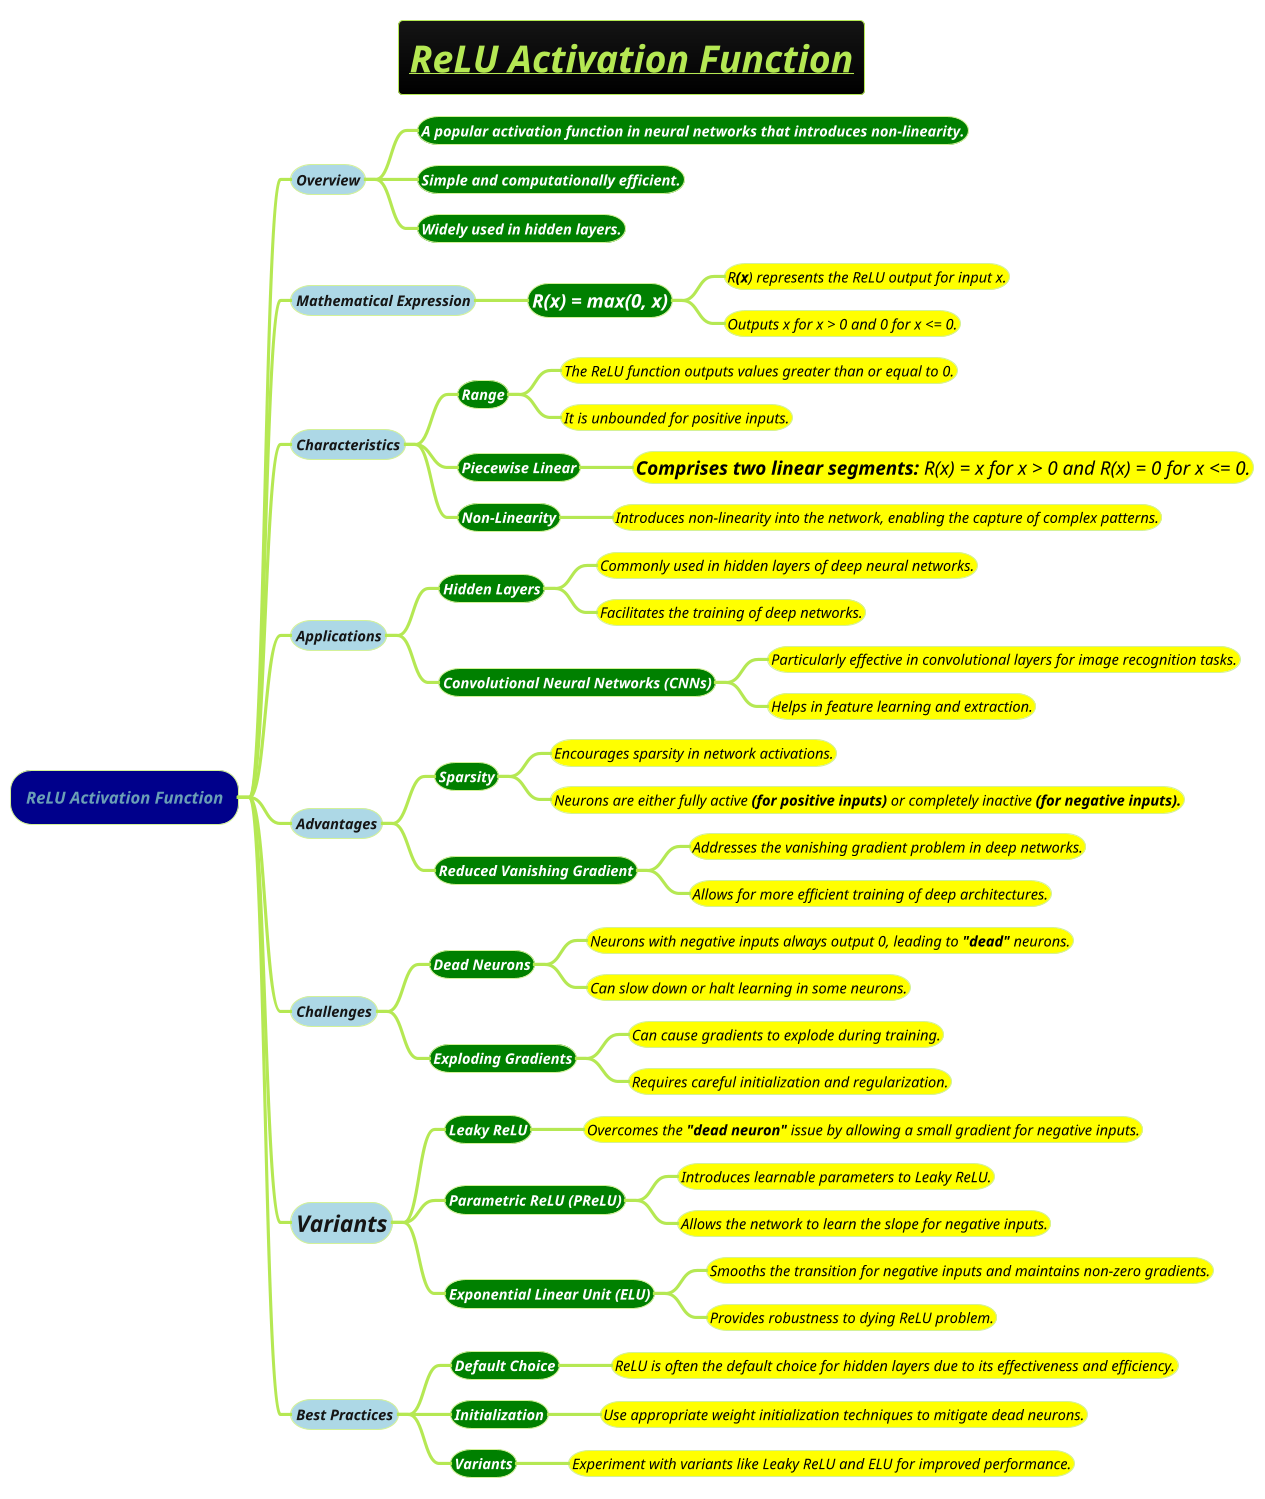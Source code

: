 @startmindmap
title =<i><b><u>ReLU Activation Function
 !theme hacker

*[#darkblue] <i>ReLU Activation Function
**[#lightblue] <i>Overview
***[#green] <b><color #white><i><size:14>A popular activation function in neural networks that introduces non-linearity.
***[#green] <b><color #white><i><size:14>Simple and computationally efficient.
***[#green] <b><color #white><i><size:14>Widely used in hidden layers.
**[#lightblue] <i>Mathematical Expression
***[#green] <b><color #white><i><size:18>R(x) = max(0, x)
****[#yellow] <color #black><i><size:14>R**(x**) represents the ReLU output for input x.
****[#yellow] <color #black><i><size:14>Outputs x for x > 0 and 0 for x <= 0.
**[#lightblue] <i>Characteristics
***[#green] <b><color #white><i><size:14>Range
****[#yellow] <color #black><i><size:14>The ReLU function outputs values greater than or equal to 0.
****[#yellow] <color #black><i><size:14>It is unbounded for positive inputs.
***[#green] <b><color #white><i><size:14>Piecewise Linear
****[#yellow] <color #black><i><size:18>**Comprises two linear segments:** R(x) = x for x > 0 and R(x) = 0 for x <= 0.
***[#green] <b><color #white><i><size:14>Non-Linearity
****[#yellow] <color #black><i><size:14>Introduces non-linearity into the network, enabling the capture of complex patterns.
**[#lightblue] <i>Applications
***[#green] <b><color #white><i><size:14>Hidden Layers
****[#yellow] <color #black><i><size:14>Commonly used in hidden layers of deep neural networks.
****[#yellow] <color #black><i><size:14>Facilitates the training of deep networks.
***[#green] <b><color #white><i><size:14>Convolutional Neural Networks (CNNs)
****[#yellow] <color #black><i><size:14>Particularly effective in convolutional layers for image recognition tasks.
****[#yellow] <color #black><i><size:14>Helps in feature learning and extraction.
**[#lightblue] <i>Advantages
***[#green] <b><color #white><i><size:14>Sparsity
****[#yellow] <color #black><i><size:14>Encourages sparsity in network activations.
****[#yellow] <color #black><i><size:14>Neurons are either fully active **(for positive inputs)** or completely inactive <b>(for negative inputs).
***[#green] <b><color #white><i><size:14>Reduced Vanishing Gradient
****[#yellow] <color #black><i><size:14>Addresses the vanishing gradient problem in deep networks.
****[#yellow] <color #black><i><size:14>Allows for more efficient training of deep architectures.
**[#lightblue] <i>Challenges
***[#green] <b><color #white><i><size:14>Dead Neurons
****[#yellow] <color #black><i><size:14>Neurons with negative inputs always output 0, leading to **"dead"** neurons.
****[#yellow] <color #black><i><size:14>Can slow down or halt learning in some neurons.
***[#green] <b><color #white><i><size:14>Exploding Gradients
****[#yellow] <color #black><i><size:14>Can cause gradients to explode during training.
****[#yellow] <color #black><i><size:14>Requires careful initialization and regularization.
**[#lightblue] <i><size:22>Variants
***[#green] <b><color #white><i><size:14>Leaky ReLU
****[#yellow] <color #black><i><size:14>Overcomes the **"dead neuron"** issue by allowing a small gradient for negative inputs.
***[#green] <b><color #white><i><size:14>Parametric ReLU (PReLU)
****[#yellow] <color #black><i><size:14>Introduces learnable parameters to Leaky ReLU.
****[#yellow] <color #black><i><size:14>Allows the network to learn the slope for negative inputs.
***[#green] <b><color #white><i><size:14>Exponential Linear Unit (ELU)
****[#yellow] <color #black><i><size:14>Smooths the transition for negative inputs and maintains non-zero gradients.
****[#yellow] <color #black><i><size:14>Provides robustness to dying ReLU problem.
**[#lightblue] <i>Best Practices
***[#green] <b><color #white><i><size:14>Default Choice
****[#yellow] <color #black><i><size:14>ReLU is often the default choice for hidden layers due to its effectiveness and efficiency.
***[#green] <b><color #white><i><size:14>Initialization
****[#yellow] <color #black><i><size:14>Use appropriate weight initialization techniques to mitigate dead neurons.
***[#green] <b><color #white><i><size:14>Variants
****[#yellow] <color #black><i><size:14>Experiment with variants like Leaky ReLU and ELU for improved performance.
@endmindmap
